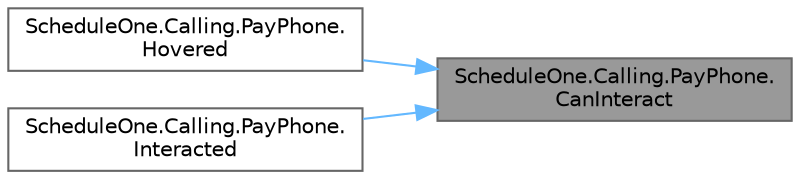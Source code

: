 digraph "ScheduleOne.Calling.PayPhone.CanInteract"
{
 // LATEX_PDF_SIZE
  bgcolor="transparent";
  edge [fontname=Helvetica,fontsize=10,labelfontname=Helvetica,labelfontsize=10];
  node [fontname=Helvetica,fontsize=10,shape=box,height=0.2,width=0.4];
  rankdir="RL";
  Node1 [id="Node000001",label="ScheduleOne.Calling.PayPhone.\lCanInteract",height=0.2,width=0.4,color="gray40", fillcolor="grey60", style="filled", fontcolor="black",tooltip=" "];
  Node1 -> Node2 [id="edge1_Node000001_Node000002",dir="back",color="steelblue1",style="solid",tooltip=" "];
  Node2 [id="Node000002",label="ScheduleOne.Calling.PayPhone.\lHovered",height=0.2,width=0.4,color="grey40", fillcolor="white", style="filled",URL="$class_schedule_one_1_1_calling_1_1_pay_phone.html#a5bfd67c7409268b27b932423d09be8e0",tooltip=" "];
  Node1 -> Node3 [id="edge2_Node000001_Node000003",dir="back",color="steelblue1",style="solid",tooltip=" "];
  Node3 [id="Node000003",label="ScheduleOne.Calling.PayPhone.\lInteracted",height=0.2,width=0.4,color="grey40", fillcolor="white", style="filled",URL="$class_schedule_one_1_1_calling_1_1_pay_phone.html#a79b4e2507817abb6b6e74e1f5ec43991",tooltip=" "];
}
